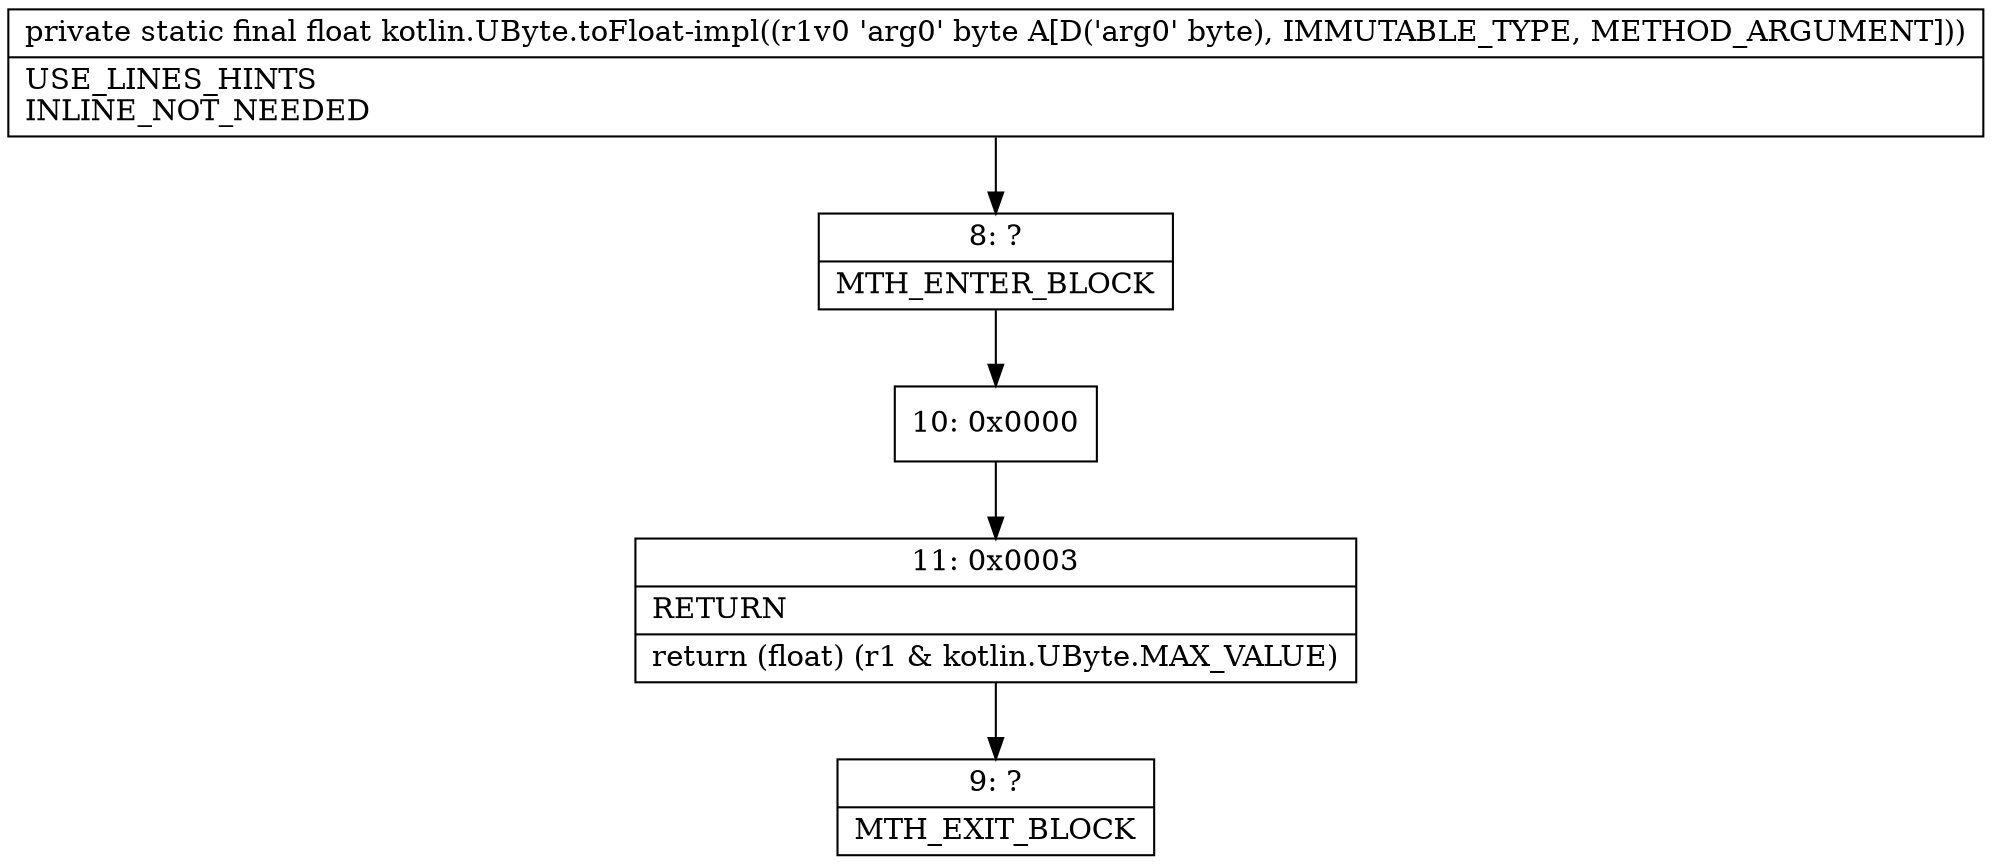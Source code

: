 digraph "CFG forkotlin.UByte.toFloat\-impl(B)F" {
Node_8 [shape=record,label="{8\:\ ?|MTH_ENTER_BLOCK\l}"];
Node_10 [shape=record,label="{10\:\ 0x0000}"];
Node_11 [shape=record,label="{11\:\ 0x0003|RETURN\l|return (float) (r1 & kotlin.UByte.MAX_VALUE)\l}"];
Node_9 [shape=record,label="{9\:\ ?|MTH_EXIT_BLOCK\l}"];
MethodNode[shape=record,label="{private static final float kotlin.UByte.toFloat\-impl((r1v0 'arg0' byte A[D('arg0' byte), IMMUTABLE_TYPE, METHOD_ARGUMENT]))  | USE_LINES_HINTS\lINLINE_NOT_NEEDED\l}"];
MethodNode -> Node_8;Node_8 -> Node_10;
Node_10 -> Node_11;
Node_11 -> Node_9;
}

